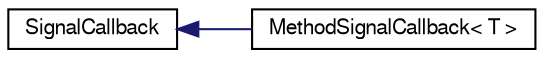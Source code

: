 digraph "Graphical Class Hierarchy"
{
  edge [fontname="FreeSans",fontsize="10",labelfontname="FreeSans",labelfontsize="10"];
  node [fontname="FreeSans",fontsize="10",shape=record];
  rankdir="LR";
  Node1 [label="SignalCallback",height=0.2,width=0.4,color="black", fillcolor="white", style="filled",URL="$class_signal_callback.html"];
  Node1 -> Node2 [dir="back",color="midnightblue",fontsize="10",style="solid",fontname="FreeSans"];
  Node2 [label="MethodSignalCallback\< T \>",height=0.2,width=0.4,color="black", fillcolor="white", style="filled",URL="$class_method_signal_callback.html"];
}
